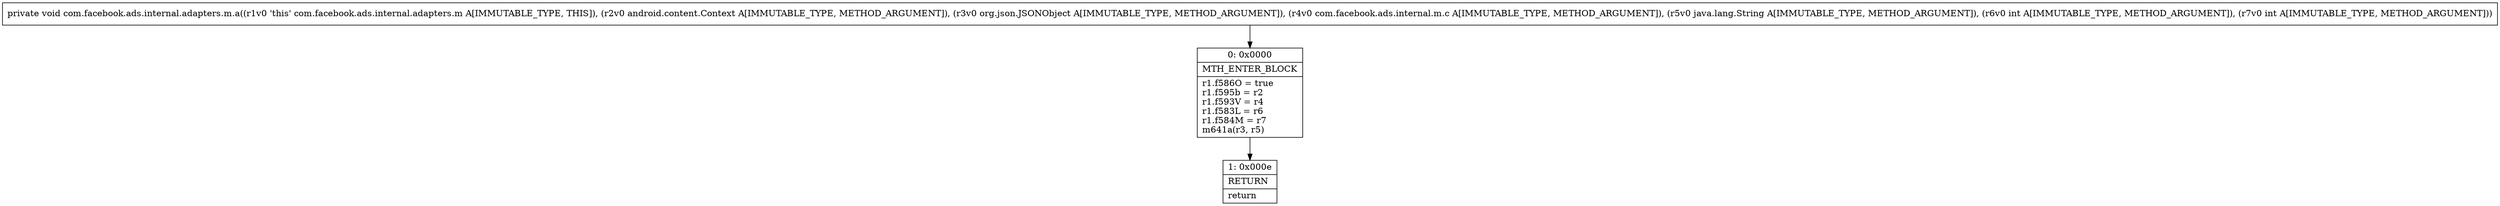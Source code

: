 digraph "CFG forcom.facebook.ads.internal.adapters.m.a(Landroid\/content\/Context;Lorg\/json\/JSONObject;Lcom\/facebook\/ads\/internal\/m\/c;Ljava\/lang\/String;II)V" {
Node_0 [shape=record,label="{0\:\ 0x0000|MTH_ENTER_BLOCK\l|r1.f586O = true\lr1.f595b = r2\lr1.f593V = r4\lr1.f583L = r6\lr1.f584M = r7\lm641a(r3, r5)\l}"];
Node_1 [shape=record,label="{1\:\ 0x000e|RETURN\l|return\l}"];
MethodNode[shape=record,label="{private void com.facebook.ads.internal.adapters.m.a((r1v0 'this' com.facebook.ads.internal.adapters.m A[IMMUTABLE_TYPE, THIS]), (r2v0 android.content.Context A[IMMUTABLE_TYPE, METHOD_ARGUMENT]), (r3v0 org.json.JSONObject A[IMMUTABLE_TYPE, METHOD_ARGUMENT]), (r4v0 com.facebook.ads.internal.m.c A[IMMUTABLE_TYPE, METHOD_ARGUMENT]), (r5v0 java.lang.String A[IMMUTABLE_TYPE, METHOD_ARGUMENT]), (r6v0 int A[IMMUTABLE_TYPE, METHOD_ARGUMENT]), (r7v0 int A[IMMUTABLE_TYPE, METHOD_ARGUMENT])) }"];
MethodNode -> Node_0;
Node_0 -> Node_1;
}

